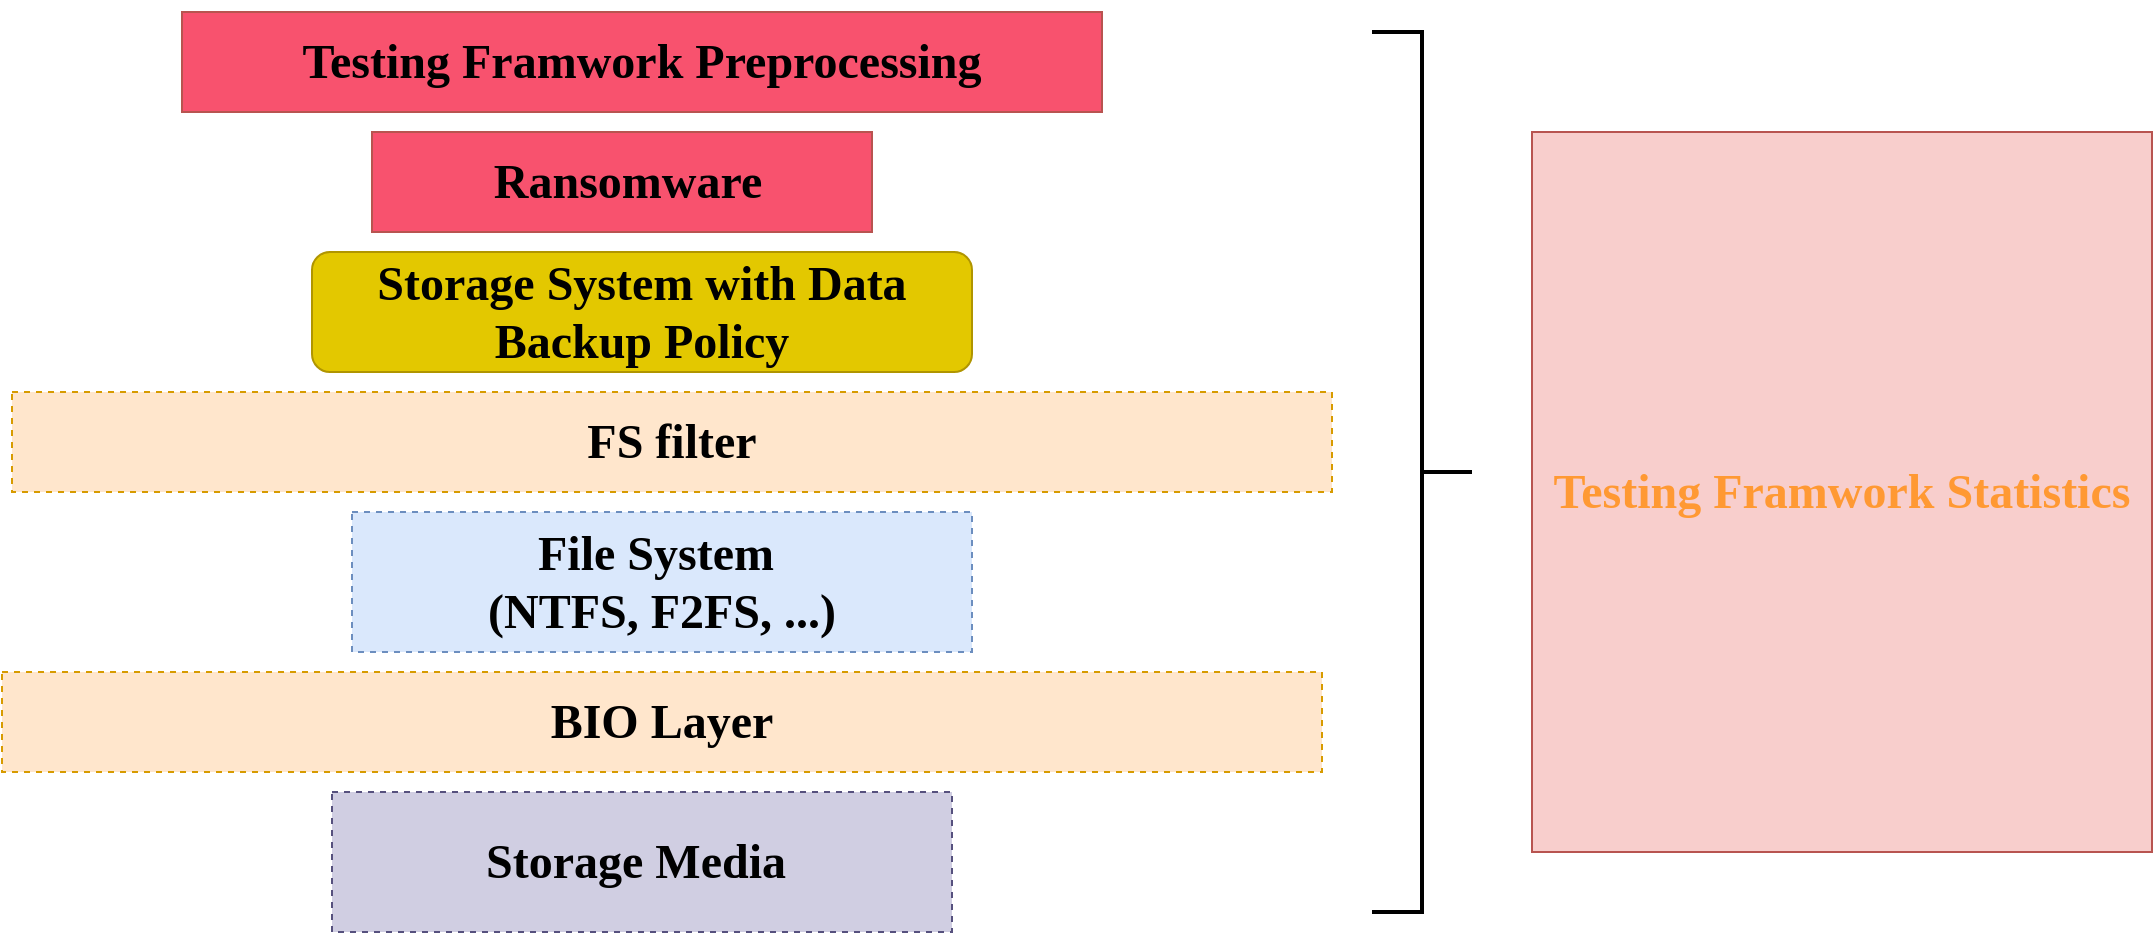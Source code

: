 <mxfile version="21.2.9" type="github">
  <diagram name="Page-1" id="2lIt8yLiNuuO6sr_BiP3">
    <mxGraphModel dx="2074" dy="2224" grid="1" gridSize="10" guides="1" tooltips="1" connect="1" arrows="1" fold="1" page="1" pageScale="1" pageWidth="850" pageHeight="1100" math="0" shadow="0">
      <root>
        <mxCell id="0" />
        <mxCell id="1" parent="0" />
        <mxCell id="fMG0FPKnebNv6BMzg9u5-2" value="&lt;h1&gt;&lt;font face=&quot;Georgia&quot;&gt;FS filter&lt;/font&gt;&lt;/h1&gt;" style="rounded=0;whiteSpace=wrap;html=1;fillColor=#ffe6cc;strokeColor=#d79b00;dashed=1;" parent="1" vertex="1">
          <mxGeometry x="60" y="180" width="660" height="50" as="geometry" />
        </mxCell>
        <mxCell id="fMG0FPKnebNv6BMzg9u5-3" value="&lt;h1&gt;&lt;font face=&quot;Georgia&quot;&gt;&amp;nbsp;Ransomware&lt;/font&gt;&lt;/h1&gt;" style="rounded=0;whiteSpace=wrap;html=1;fillColor=#F8526E;strokeColor=#b85450;" parent="1" vertex="1">
          <mxGeometry x="240" y="50" width="250" height="50" as="geometry" />
        </mxCell>
        <mxCell id="fMG0FPKnebNv6BMzg9u5-4" value="&lt;h1&gt;&lt;font face=&quot;Georgia&quot;&gt;File System&amp;nbsp;&lt;br&gt;(NTFS, F2FS, ...)&lt;/font&gt;&lt;/h1&gt;" style="rounded=0;whiteSpace=wrap;html=1;strokeColor=#6c8ebf;dashed=1;fillColor=#dae8fc;" parent="1" vertex="1">
          <mxGeometry x="230" y="240" width="310" height="70" as="geometry" />
        </mxCell>
        <mxCell id="fMG0FPKnebNv6BMzg9u5-5" value="&lt;h1&gt;&lt;font face=&quot;Georgia&quot;&gt;Storage System with Data Backup Policy&lt;/font&gt;&lt;/h1&gt;" style="rounded=1;whiteSpace=wrap;html=1;fillColor=#e3c800;fontColor=#000000;strokeColor=#B09500;" parent="1" vertex="1">
          <mxGeometry x="210" y="110" width="330" height="60" as="geometry" />
        </mxCell>
        <mxCell id="fMG0FPKnebNv6BMzg9u5-6" value="&lt;h1&gt;&lt;font face=&quot;Georgia&quot;&gt;BIO Layer&lt;/font&gt;&lt;/h1&gt;" style="rounded=0;whiteSpace=wrap;html=1;fillColor=#ffe6cc;strokeColor=#d79b00;dashed=1;" parent="1" vertex="1">
          <mxGeometry x="55" y="320" width="660" height="50" as="geometry" />
        </mxCell>
        <mxCell id="fMG0FPKnebNv6BMzg9u5-7" value="&lt;h1&gt;&lt;font face=&quot;Georgia&quot;&gt;Storage Media&amp;nbsp;&lt;/font&gt;&lt;/h1&gt;" style="rounded=0;whiteSpace=wrap;html=1;strokeColor=#56517e;dashed=1;fillColor=#d0cee2;" parent="1" vertex="1">
          <mxGeometry x="220" y="380" width="310" height="70" as="geometry" />
        </mxCell>
        <mxCell id="bstgWuwd34lXy8rEVKsB-1" value="&lt;h1&gt;&lt;font face=&quot;Georgia&quot;&gt;Testing Framwork Preprocessing&lt;/font&gt;&lt;/h1&gt;" style="rounded=0;whiteSpace=wrap;html=1;fillColor=#F8526E;strokeColor=#b85450;" vertex="1" parent="1">
          <mxGeometry x="145" y="-10" width="460" height="50" as="geometry" />
        </mxCell>
        <mxCell id="bstgWuwd34lXy8rEVKsB-2" value="" style="strokeWidth=2;html=1;shape=mxgraph.flowchart.annotation_2;align=left;labelPosition=right;pointerEvents=1;rotation=-180;" vertex="1" parent="1">
          <mxGeometry x="740" width="50" height="440" as="geometry" />
        </mxCell>
        <mxCell id="bstgWuwd34lXy8rEVKsB-3" value="&lt;h1&gt;&lt;font color=&quot;#ff9933&quot; face=&quot;Georgia&quot;&gt;Testing Framwork Statistics&lt;/font&gt;&lt;/h1&gt;" style="rounded=0;whiteSpace=wrap;html=1;fillColor=#f8cecc;strokeColor=#b85450;" vertex="1" parent="1">
          <mxGeometry x="820" y="50" width="310" height="360" as="geometry" />
        </mxCell>
      </root>
    </mxGraphModel>
  </diagram>
</mxfile>
